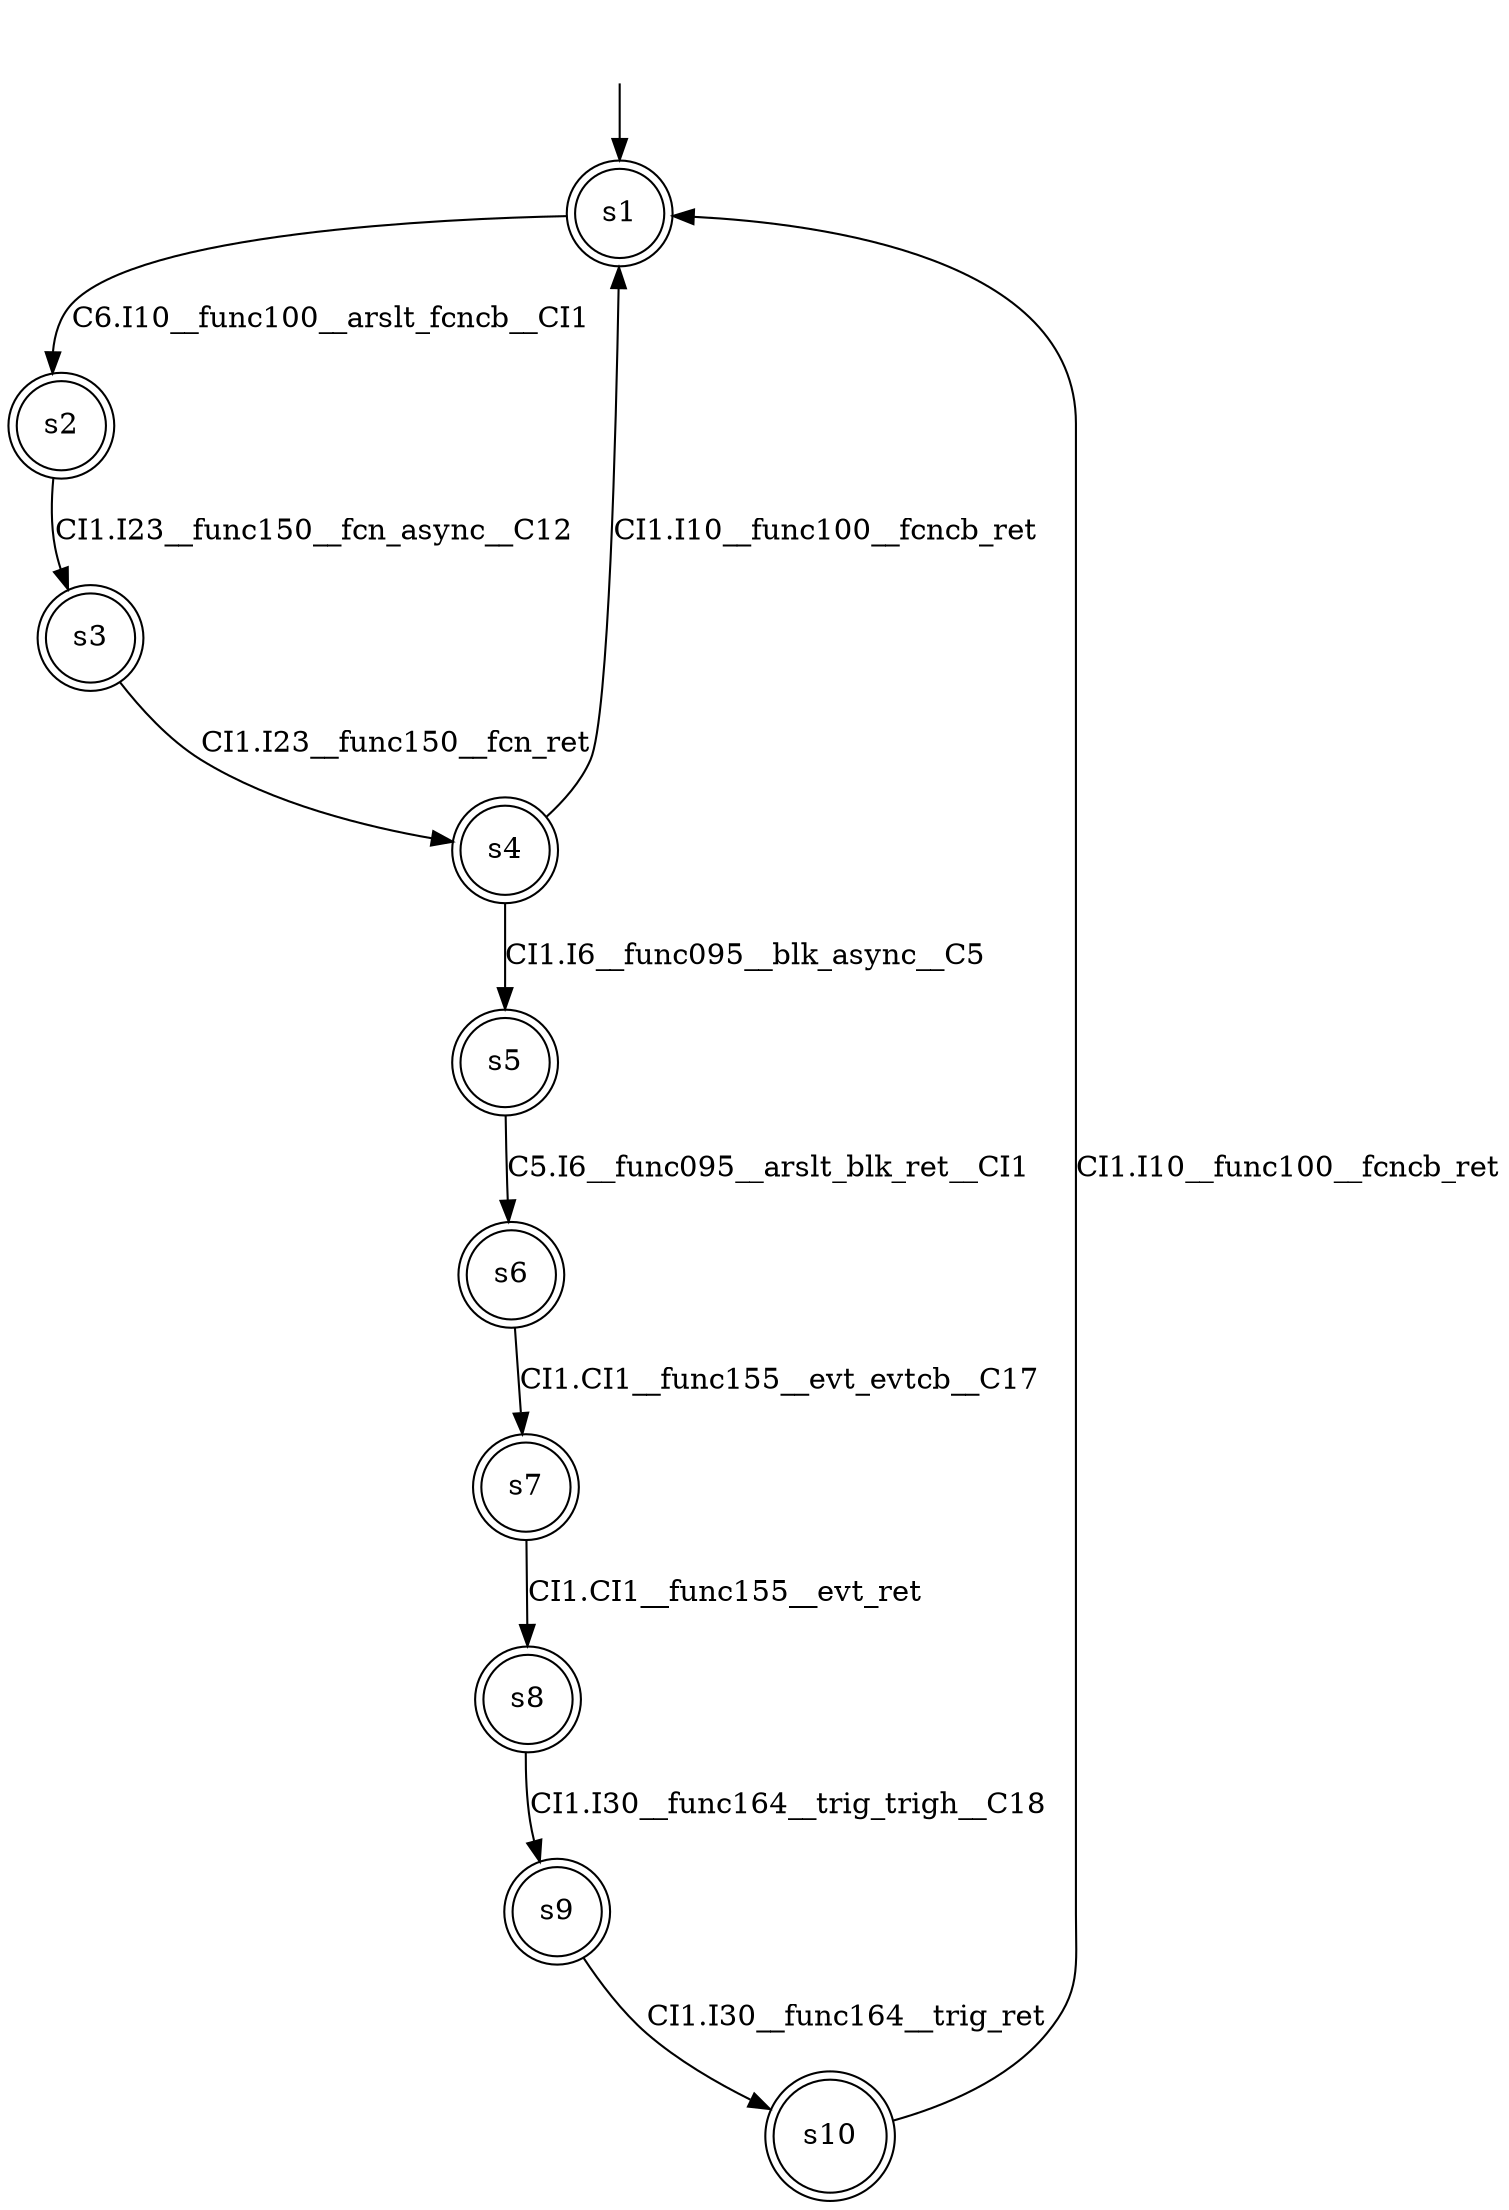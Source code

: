 digraph automaton {
	1 [label=<s1> shape="doublecircle"];
	2 [label=<s2> shape="doublecircle"];
	3 [label=<s3> shape="doublecircle"];
	4 [label=<s4> shape="doublecircle"];
	5 [label=<s5> shape="doublecircle"];
	6 [label=<s6> shape="doublecircle"];
	7 [label=<s7> shape="doublecircle"];
	8 [label=<s8> shape="doublecircle"];
	9 [label=<s9> shape="doublecircle"];
	10 [label=<s10> shape="doublecircle"];
	__init1 [label=<> shape="none"];
	__init1 -> 1;
	1 -> 2 [label=<C6.I10__func100__arslt_fcncb__CI1> id="1-0-2"];
	2 -> 3 [label=<CI1.I23__func150__fcn_async__C12> id="2-0-3"];
	3 -> 4 [label=<CI1.I23__func150__fcn_ret> id="3-0-4"];
	4 -> 5 [label=<CI1.I6__func095__blk_async__C5> id="4-0-5"];
	4 -> 1 [label=<CI1.I10__func100__fcncb_ret> id="4-1-1"];
	5 -> 6 [label=<C5.I6__func095__arslt_blk_ret__CI1> id="5-0-6"];
	6 -> 7 [label=<CI1.CI1__func155__evt_evtcb__C17> id="6-0-7"];
	7 -> 8 [label=<CI1.CI1__func155__evt_ret> id="7-0-8"];
	8 -> 9 [label=<CI1.I30__func164__trig_trigh__C18> id="8-0-9"];
	9 -> 10 [label=<CI1.I30__func164__trig_ret> id="9-0-10"];
	10 -> 1 [label=<CI1.I10__func100__fcncb_ret> id="10-0-1"];
}
